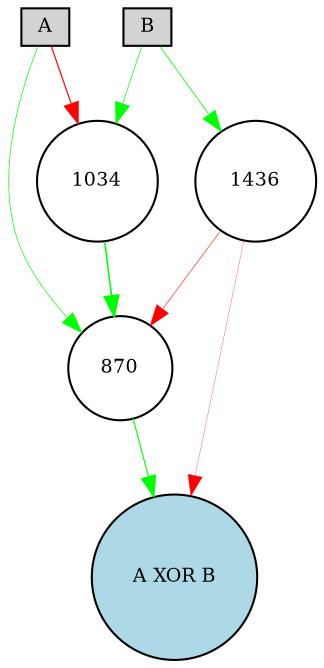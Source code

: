 digraph {
	node [fontsize=9 height=0.2 shape=circle width=0.2]
	A [fillcolor=lightgray shape=box style=filled]
	B [fillcolor=lightgray shape=box style=filled]
	"A XOR B" [fillcolor=lightblue style=filled]
	1034 [fillcolor=white style=filled]
	1436 [fillcolor=white style=filled]
	870 [fillcolor=white style=filled]
	870 -> "A XOR B" [color=green penwidth=0.5421799863783096 style=solid]
	A -> 870 [color=green penwidth=0.33539627557998397 style=solid]
	B -> 1034 [color=green penwidth=0.3242302292140723 style=solid]
	1034 -> 870 [color=green penwidth=0.7527078000337153 style=solid]
	B -> 1436 [color=green penwidth=0.378520427612727 style=solid]
	1436 -> "A XOR B" [color=red penwidth=0.14358306456637504 style=solid]
	A -> 1034 [color=red penwidth=0.5735229586316315 style=solid]
	1436 -> 870 [color=red penwidth=0.27160557838173904 style=solid]
}

